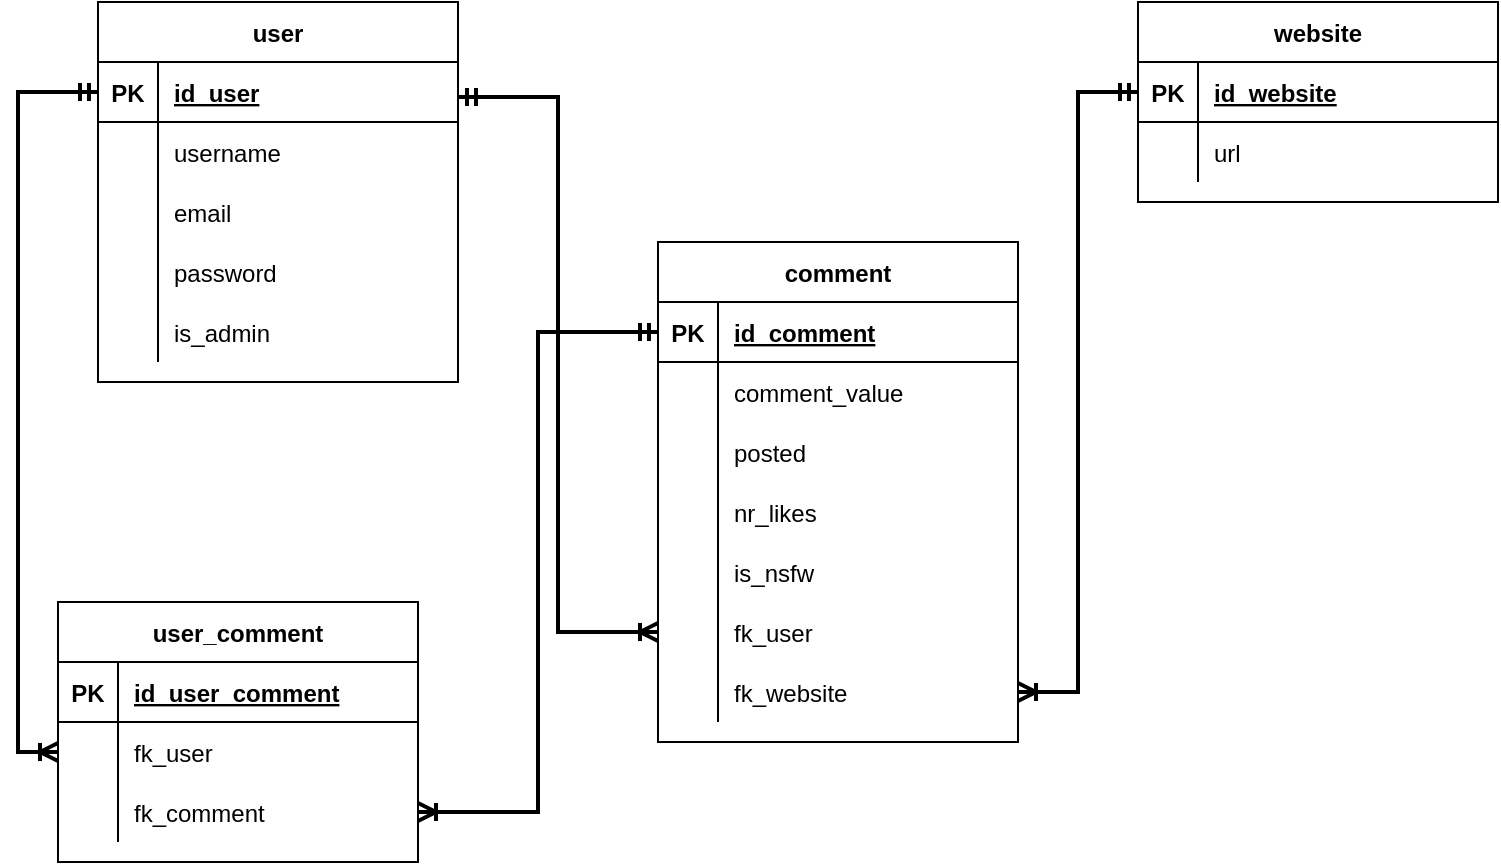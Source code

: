 <mxfile version="17.0.0"><diagram id="y4rCn93YV_Fuh1GlWDNy" name="Page-1"><mxGraphModel dx="1422" dy="715" grid="1" gridSize="10" guides="1" tooltips="1" connect="1" arrows="1" fold="1" page="1" pageScale="1" pageWidth="850" pageHeight="1100" math="0" shadow="0"><root><mxCell id="0"/><mxCell id="1" parent="0"/><mxCell id="0XibompFz7OusOIlJUeW-72" style="edgeStyle=orthogonalEdgeStyle;rounded=0;orthogonalLoop=1;jettySize=auto;html=1;exitX=1;exitY=0.25;exitDx=0;exitDy=0;entryX=0;entryY=0.5;entryDx=0;entryDy=0;startArrow=ERmandOne;startFill=0;endArrow=ERoneToMany;endFill=0;endSize=6;sourcePerimeterSpacing=0;targetPerimeterSpacing=0;strokeWidth=2;" parent="1" source="0XibompFz7OusOIlJUeW-1" target="0XibompFz7OusOIlJUeW-43" edge="1"><mxGeometry relative="1" as="geometry"/></mxCell><mxCell id="0XibompFz7OusOIlJUeW-1" value="user" style="shape=table;startSize=30;container=1;collapsible=1;childLayout=tableLayout;fixedRows=1;rowLines=0;fontStyle=1;align=center;resizeLast=1;" parent="1" vertex="1"><mxGeometry x="110" y="70" width="180" height="190" as="geometry"/></mxCell><mxCell id="0XibompFz7OusOIlJUeW-2" value="" style="shape=tableRow;horizontal=0;startSize=0;swimlaneHead=0;swimlaneBody=0;fillColor=none;collapsible=0;dropTarget=0;points=[[0,0.5],[1,0.5]];portConstraint=eastwest;top=0;left=0;right=0;bottom=1;" parent="0XibompFz7OusOIlJUeW-1" vertex="1"><mxGeometry y="30" width="180" height="30" as="geometry"/></mxCell><mxCell id="0XibompFz7OusOIlJUeW-3" value="PK" style="shape=partialRectangle;connectable=0;fillColor=none;top=0;left=0;bottom=0;right=0;fontStyle=1;overflow=hidden;" parent="0XibompFz7OusOIlJUeW-2" vertex="1"><mxGeometry width="30" height="30" as="geometry"><mxRectangle width="30" height="30" as="alternateBounds"/></mxGeometry></mxCell><mxCell id="0XibompFz7OusOIlJUeW-4" value="id_user" style="shape=partialRectangle;connectable=0;fillColor=none;top=0;left=0;bottom=0;right=0;align=left;spacingLeft=6;fontStyle=5;overflow=hidden;" parent="0XibompFz7OusOIlJUeW-2" vertex="1"><mxGeometry x="30" width="150" height="30" as="geometry"><mxRectangle width="150" height="30" as="alternateBounds"/></mxGeometry></mxCell><mxCell id="0XibompFz7OusOIlJUeW-5" value="" style="shape=tableRow;horizontal=0;startSize=0;swimlaneHead=0;swimlaneBody=0;fillColor=none;collapsible=0;dropTarget=0;points=[[0,0.5],[1,0.5]];portConstraint=eastwest;top=0;left=0;right=0;bottom=0;" parent="0XibompFz7OusOIlJUeW-1" vertex="1"><mxGeometry y="60" width="180" height="30" as="geometry"/></mxCell><mxCell id="0XibompFz7OusOIlJUeW-6" value="" style="shape=partialRectangle;connectable=0;fillColor=none;top=0;left=0;bottom=0;right=0;editable=1;overflow=hidden;" parent="0XibompFz7OusOIlJUeW-5" vertex="1"><mxGeometry width="30" height="30" as="geometry"><mxRectangle width="30" height="30" as="alternateBounds"/></mxGeometry></mxCell><mxCell id="0XibompFz7OusOIlJUeW-7" value="username" style="shape=partialRectangle;connectable=0;fillColor=none;top=0;left=0;bottom=0;right=0;align=left;spacingLeft=6;overflow=hidden;" parent="0XibompFz7OusOIlJUeW-5" vertex="1"><mxGeometry x="30" width="150" height="30" as="geometry"><mxRectangle width="150" height="30" as="alternateBounds"/></mxGeometry></mxCell><mxCell id="0XibompFz7OusOIlJUeW-11" value="" style="shape=tableRow;horizontal=0;startSize=0;swimlaneHead=0;swimlaneBody=0;fillColor=none;collapsible=0;dropTarget=0;points=[[0,0.5],[1,0.5]];portConstraint=eastwest;top=0;left=0;right=0;bottom=0;" parent="0XibompFz7OusOIlJUeW-1" vertex="1"><mxGeometry y="90" width="180" height="30" as="geometry"/></mxCell><mxCell id="0XibompFz7OusOIlJUeW-12" value="" style="shape=partialRectangle;connectable=0;fillColor=none;top=0;left=0;bottom=0;right=0;editable=1;overflow=hidden;" parent="0XibompFz7OusOIlJUeW-11" vertex="1"><mxGeometry width="30" height="30" as="geometry"><mxRectangle width="30" height="30" as="alternateBounds"/></mxGeometry></mxCell><mxCell id="0XibompFz7OusOIlJUeW-13" value="email" style="shape=partialRectangle;connectable=0;fillColor=none;top=0;left=0;bottom=0;right=0;align=left;spacingLeft=6;overflow=hidden;" parent="0XibompFz7OusOIlJUeW-11" vertex="1"><mxGeometry x="30" width="150" height="30" as="geometry"><mxRectangle width="150" height="30" as="alternateBounds"/></mxGeometry></mxCell><mxCell id="0XibompFz7OusOIlJUeW-14" value="" style="shape=tableRow;horizontal=0;startSize=0;swimlaneHead=0;swimlaneBody=0;fillColor=none;collapsible=0;dropTarget=0;points=[[0,0.5],[1,0.5]];portConstraint=eastwest;top=0;left=0;right=0;bottom=0;" parent="0XibompFz7OusOIlJUeW-1" vertex="1"><mxGeometry y="120" width="180" height="30" as="geometry"/></mxCell><mxCell id="0XibompFz7OusOIlJUeW-15" value="" style="shape=partialRectangle;connectable=0;fillColor=none;top=0;left=0;bottom=0;right=0;editable=1;overflow=hidden;" parent="0XibompFz7OusOIlJUeW-14" vertex="1"><mxGeometry width="30" height="30" as="geometry"><mxRectangle width="30" height="30" as="alternateBounds"/></mxGeometry></mxCell><mxCell id="0XibompFz7OusOIlJUeW-16" value="password" style="shape=partialRectangle;connectable=0;fillColor=none;top=0;left=0;bottom=0;right=0;align=left;spacingLeft=6;overflow=hidden;" parent="0XibompFz7OusOIlJUeW-14" vertex="1"><mxGeometry x="30" width="150" height="30" as="geometry"><mxRectangle width="150" height="30" as="alternateBounds"/></mxGeometry></mxCell><mxCell id="0XibompFz7OusOIlJUeW-17" value="" style="shape=tableRow;horizontal=0;startSize=0;swimlaneHead=0;swimlaneBody=0;fillColor=none;collapsible=0;dropTarget=0;points=[[0,0.5],[1,0.5]];portConstraint=eastwest;top=0;left=0;right=0;bottom=0;" parent="0XibompFz7OusOIlJUeW-1" vertex="1"><mxGeometry y="150" width="180" height="30" as="geometry"/></mxCell><mxCell id="0XibompFz7OusOIlJUeW-18" value="" style="shape=partialRectangle;connectable=0;fillColor=none;top=0;left=0;bottom=0;right=0;editable=1;overflow=hidden;" parent="0XibompFz7OusOIlJUeW-17" vertex="1"><mxGeometry width="30" height="30" as="geometry"><mxRectangle width="30" height="30" as="alternateBounds"/></mxGeometry></mxCell><mxCell id="0XibompFz7OusOIlJUeW-19" value="is_admin" style="shape=partialRectangle;connectable=0;fillColor=none;top=0;left=0;bottom=0;right=0;align=left;spacingLeft=6;overflow=hidden;" parent="0XibompFz7OusOIlJUeW-17" vertex="1"><mxGeometry x="30" width="150" height="30" as="geometry"><mxRectangle width="150" height="30" as="alternateBounds"/></mxGeometry></mxCell><mxCell id="0XibompFz7OusOIlJUeW-20" value="website" style="shape=table;startSize=30;container=1;collapsible=1;childLayout=tableLayout;fixedRows=1;rowLines=0;fontStyle=1;align=center;resizeLast=1;" parent="1" vertex="1"><mxGeometry x="630" y="70" width="180" height="100" as="geometry"/></mxCell><mxCell id="0XibompFz7OusOIlJUeW-21" value="" style="shape=tableRow;horizontal=0;startSize=0;swimlaneHead=0;swimlaneBody=0;fillColor=none;collapsible=0;dropTarget=0;points=[[0,0.5],[1,0.5]];portConstraint=eastwest;top=0;left=0;right=0;bottom=1;" parent="0XibompFz7OusOIlJUeW-20" vertex="1"><mxGeometry y="30" width="180" height="30" as="geometry"/></mxCell><mxCell id="0XibompFz7OusOIlJUeW-22" value="PK" style="shape=partialRectangle;connectable=0;fillColor=none;top=0;left=0;bottom=0;right=0;fontStyle=1;overflow=hidden;" parent="0XibompFz7OusOIlJUeW-21" vertex="1"><mxGeometry width="30" height="30" as="geometry"><mxRectangle width="30" height="30" as="alternateBounds"/></mxGeometry></mxCell><mxCell id="0XibompFz7OusOIlJUeW-23" value="id_website" style="shape=partialRectangle;connectable=0;fillColor=none;top=0;left=0;bottom=0;right=0;align=left;spacingLeft=6;fontStyle=5;overflow=hidden;" parent="0XibompFz7OusOIlJUeW-21" vertex="1"><mxGeometry x="30" width="150" height="30" as="geometry"><mxRectangle width="150" height="30" as="alternateBounds"/></mxGeometry></mxCell><mxCell id="0XibompFz7OusOIlJUeW-24" value="" style="shape=tableRow;horizontal=0;startSize=0;swimlaneHead=0;swimlaneBody=0;fillColor=none;collapsible=0;dropTarget=0;points=[[0,0.5],[1,0.5]];portConstraint=eastwest;top=0;left=0;right=0;bottom=0;" parent="0XibompFz7OusOIlJUeW-20" vertex="1"><mxGeometry y="60" width="180" height="30" as="geometry"/></mxCell><mxCell id="0XibompFz7OusOIlJUeW-25" value="" style="shape=partialRectangle;connectable=0;fillColor=none;top=0;left=0;bottom=0;right=0;editable=1;overflow=hidden;" parent="0XibompFz7OusOIlJUeW-24" vertex="1"><mxGeometry width="30" height="30" as="geometry"><mxRectangle width="30" height="30" as="alternateBounds"/></mxGeometry></mxCell><mxCell id="0XibompFz7OusOIlJUeW-26" value="url" style="shape=partialRectangle;connectable=0;fillColor=none;top=0;left=0;bottom=0;right=0;align=left;spacingLeft=6;overflow=hidden;" parent="0XibompFz7OusOIlJUeW-24" vertex="1"><mxGeometry x="30" width="150" height="30" as="geometry"><mxRectangle width="150" height="30" as="alternateBounds"/></mxGeometry></mxCell><mxCell id="0XibompFz7OusOIlJUeW-36" value="comment" style="shape=table;startSize=30;container=1;collapsible=1;childLayout=tableLayout;fixedRows=1;rowLines=0;fontStyle=1;align=center;resizeLast=1;" parent="1" vertex="1"><mxGeometry x="390" y="190" width="180" height="250" as="geometry"/></mxCell><mxCell id="0XibompFz7OusOIlJUeW-37" value="" style="shape=tableRow;horizontal=0;startSize=0;swimlaneHead=0;swimlaneBody=0;fillColor=none;collapsible=0;dropTarget=0;points=[[0,0.5],[1,0.5]];portConstraint=eastwest;top=0;left=0;right=0;bottom=1;" parent="0XibompFz7OusOIlJUeW-36" vertex="1"><mxGeometry y="30" width="180" height="30" as="geometry"/></mxCell><mxCell id="0XibompFz7OusOIlJUeW-38" value="PK" style="shape=partialRectangle;connectable=0;fillColor=none;top=0;left=0;bottom=0;right=0;fontStyle=1;overflow=hidden;" parent="0XibompFz7OusOIlJUeW-37" vertex="1"><mxGeometry width="30" height="30" as="geometry"><mxRectangle width="30" height="30" as="alternateBounds"/></mxGeometry></mxCell><mxCell id="0XibompFz7OusOIlJUeW-39" value="id_comment" style="shape=partialRectangle;connectable=0;fillColor=none;top=0;left=0;bottom=0;right=0;align=left;spacingLeft=6;fontStyle=5;overflow=hidden;" parent="0XibompFz7OusOIlJUeW-37" vertex="1"><mxGeometry x="30" width="150" height="30" as="geometry"><mxRectangle width="150" height="30" as="alternateBounds"/></mxGeometry></mxCell><mxCell id="0XibompFz7OusOIlJUeW-40" value="" style="shape=tableRow;horizontal=0;startSize=0;swimlaneHead=0;swimlaneBody=0;fillColor=none;collapsible=0;dropTarget=0;points=[[0,0.5],[1,0.5]];portConstraint=eastwest;top=0;left=0;right=0;bottom=0;" parent="0XibompFz7OusOIlJUeW-36" vertex="1"><mxGeometry y="60" width="180" height="30" as="geometry"/></mxCell><mxCell id="0XibompFz7OusOIlJUeW-41" value="" style="shape=partialRectangle;connectable=0;fillColor=none;top=0;left=0;bottom=0;right=0;editable=1;overflow=hidden;" parent="0XibompFz7OusOIlJUeW-40" vertex="1"><mxGeometry width="30" height="30" as="geometry"><mxRectangle width="30" height="30" as="alternateBounds"/></mxGeometry></mxCell><mxCell id="0XibompFz7OusOIlJUeW-42" value="comment_value" style="shape=partialRectangle;connectable=0;fillColor=none;top=0;left=0;bottom=0;right=0;align=left;spacingLeft=6;overflow=hidden;" parent="0XibompFz7OusOIlJUeW-40" vertex="1"><mxGeometry x="30" width="150" height="30" as="geometry"><mxRectangle width="150" height="30" as="alternateBounds"/></mxGeometry></mxCell><mxCell id="0XibompFz7OusOIlJUeW-78" value="" style="shape=tableRow;horizontal=0;startSize=0;swimlaneHead=0;swimlaneBody=0;fillColor=none;collapsible=0;dropTarget=0;points=[[0,0.5],[1,0.5]];portConstraint=eastwest;top=0;left=0;right=0;bottom=0;" parent="0XibompFz7OusOIlJUeW-36" vertex="1"><mxGeometry y="90" width="180" height="30" as="geometry"/></mxCell><mxCell id="0XibompFz7OusOIlJUeW-79" value="" style="shape=partialRectangle;connectable=0;fillColor=none;top=0;left=0;bottom=0;right=0;editable=1;overflow=hidden;" parent="0XibompFz7OusOIlJUeW-78" vertex="1"><mxGeometry width="30" height="30" as="geometry"><mxRectangle width="30" height="30" as="alternateBounds"/></mxGeometry></mxCell><mxCell id="0XibompFz7OusOIlJUeW-80" value="posted" style="shape=partialRectangle;connectable=0;fillColor=none;top=0;left=0;bottom=0;right=0;align=left;spacingLeft=6;overflow=hidden;" parent="0XibompFz7OusOIlJUeW-78" vertex="1"><mxGeometry x="30" width="150" height="30" as="geometry"><mxRectangle width="150" height="30" as="alternateBounds"/></mxGeometry></mxCell><mxCell id="0XibompFz7OusOIlJUeW-54" value="" style="shape=tableRow;horizontal=0;startSize=0;swimlaneHead=0;swimlaneBody=0;fillColor=none;collapsible=0;dropTarget=0;points=[[0,0.5],[1,0.5]];portConstraint=eastwest;top=0;left=0;right=0;bottom=0;" parent="0XibompFz7OusOIlJUeW-36" vertex="1"><mxGeometry y="120" width="180" height="30" as="geometry"/></mxCell><mxCell id="0XibompFz7OusOIlJUeW-55" value="" style="shape=partialRectangle;connectable=0;fillColor=none;top=0;left=0;bottom=0;right=0;editable=1;overflow=hidden;" parent="0XibompFz7OusOIlJUeW-54" vertex="1"><mxGeometry width="30" height="30" as="geometry"><mxRectangle width="30" height="30" as="alternateBounds"/></mxGeometry></mxCell><mxCell id="0XibompFz7OusOIlJUeW-56" value="nr_likes" style="shape=partialRectangle;connectable=0;fillColor=none;top=0;left=0;bottom=0;right=0;align=left;spacingLeft=6;overflow=hidden;" parent="0XibompFz7OusOIlJUeW-54" vertex="1"><mxGeometry x="30" width="150" height="30" as="geometry"><mxRectangle width="150" height="30" as="alternateBounds"/></mxGeometry></mxCell><mxCell id="0XibompFz7OusOIlJUeW-75" value="" style="shape=tableRow;horizontal=0;startSize=0;swimlaneHead=0;swimlaneBody=0;fillColor=none;collapsible=0;dropTarget=0;points=[[0,0.5],[1,0.5]];portConstraint=eastwest;top=0;left=0;right=0;bottom=0;" parent="0XibompFz7OusOIlJUeW-36" vertex="1"><mxGeometry y="150" width="180" height="30" as="geometry"/></mxCell><mxCell id="0XibompFz7OusOIlJUeW-76" value="" style="shape=partialRectangle;connectable=0;fillColor=none;top=0;left=0;bottom=0;right=0;editable=1;overflow=hidden;" parent="0XibompFz7OusOIlJUeW-75" vertex="1"><mxGeometry width="30" height="30" as="geometry"><mxRectangle width="30" height="30" as="alternateBounds"/></mxGeometry></mxCell><mxCell id="0XibompFz7OusOIlJUeW-77" value="is_nsfw" style="shape=partialRectangle;connectable=0;fillColor=none;top=0;left=0;bottom=0;right=0;align=left;spacingLeft=6;overflow=hidden;" parent="0XibompFz7OusOIlJUeW-75" vertex="1"><mxGeometry x="30" width="150" height="30" as="geometry"><mxRectangle width="150" height="30" as="alternateBounds"/></mxGeometry></mxCell><mxCell id="0XibompFz7OusOIlJUeW-43" value="" style="shape=tableRow;horizontal=0;startSize=0;swimlaneHead=0;swimlaneBody=0;fillColor=none;collapsible=0;dropTarget=0;points=[[0,0.5],[1,0.5]];portConstraint=eastwest;top=0;left=0;right=0;bottom=0;" parent="0XibompFz7OusOIlJUeW-36" vertex="1"><mxGeometry y="180" width="180" height="30" as="geometry"/></mxCell><mxCell id="0XibompFz7OusOIlJUeW-44" value="" style="shape=partialRectangle;connectable=0;fillColor=none;top=0;left=0;bottom=0;right=0;editable=1;overflow=hidden;" parent="0XibompFz7OusOIlJUeW-43" vertex="1"><mxGeometry width="30" height="30" as="geometry"><mxRectangle width="30" height="30" as="alternateBounds"/></mxGeometry></mxCell><mxCell id="0XibompFz7OusOIlJUeW-45" value="fk_user" style="shape=partialRectangle;connectable=0;fillColor=none;top=0;left=0;bottom=0;right=0;align=left;spacingLeft=6;overflow=hidden;" parent="0XibompFz7OusOIlJUeW-43" vertex="1"><mxGeometry x="30" width="150" height="30" as="geometry"><mxRectangle width="150" height="30" as="alternateBounds"/></mxGeometry></mxCell><mxCell id="0XibompFz7OusOIlJUeW-46" value="" style="shape=tableRow;horizontal=0;startSize=0;swimlaneHead=0;swimlaneBody=0;fillColor=none;collapsible=0;dropTarget=0;points=[[0,0.5],[1,0.5]];portConstraint=eastwest;top=0;left=0;right=0;bottom=0;" parent="0XibompFz7OusOIlJUeW-36" vertex="1"><mxGeometry y="210" width="180" height="30" as="geometry"/></mxCell><mxCell id="0XibompFz7OusOIlJUeW-47" value="" style="shape=partialRectangle;connectable=0;fillColor=none;top=0;left=0;bottom=0;right=0;editable=1;overflow=hidden;" parent="0XibompFz7OusOIlJUeW-46" vertex="1"><mxGeometry width="30" height="30" as="geometry"><mxRectangle width="30" height="30" as="alternateBounds"/></mxGeometry></mxCell><mxCell id="0XibompFz7OusOIlJUeW-48" value="fk_website" style="shape=partialRectangle;connectable=0;fillColor=none;top=0;left=0;bottom=0;right=0;align=left;spacingLeft=6;overflow=hidden;" parent="0XibompFz7OusOIlJUeW-46" vertex="1"><mxGeometry x="30" width="150" height="30" as="geometry"><mxRectangle width="150" height="30" as="alternateBounds"/></mxGeometry></mxCell><mxCell id="0XibompFz7OusOIlJUeW-57" value="user_comment" style="shape=table;startSize=30;container=1;collapsible=1;childLayout=tableLayout;fixedRows=1;rowLines=0;fontStyle=1;align=center;resizeLast=1;" parent="1" vertex="1"><mxGeometry x="90" y="370" width="180" height="130" as="geometry"/></mxCell><mxCell id="0XibompFz7OusOIlJUeW-58" value="" style="shape=tableRow;horizontal=0;startSize=0;swimlaneHead=0;swimlaneBody=0;fillColor=none;collapsible=0;dropTarget=0;points=[[0,0.5],[1,0.5]];portConstraint=eastwest;top=0;left=0;right=0;bottom=1;" parent="0XibompFz7OusOIlJUeW-57" vertex="1"><mxGeometry y="30" width="180" height="30" as="geometry"/></mxCell><mxCell id="0XibompFz7OusOIlJUeW-59" value="PK" style="shape=partialRectangle;connectable=0;fillColor=none;top=0;left=0;bottom=0;right=0;fontStyle=1;overflow=hidden;" parent="0XibompFz7OusOIlJUeW-58" vertex="1"><mxGeometry width="30" height="30" as="geometry"><mxRectangle width="30" height="30" as="alternateBounds"/></mxGeometry></mxCell><mxCell id="0XibompFz7OusOIlJUeW-60" value="id_user_comment" style="shape=partialRectangle;connectable=0;fillColor=none;top=0;left=0;bottom=0;right=0;align=left;spacingLeft=6;fontStyle=5;overflow=hidden;" parent="0XibompFz7OusOIlJUeW-58" vertex="1"><mxGeometry x="30" width="150" height="30" as="geometry"><mxRectangle width="150" height="30" as="alternateBounds"/></mxGeometry></mxCell><mxCell id="0XibompFz7OusOIlJUeW-61" value="" style="shape=tableRow;horizontal=0;startSize=0;swimlaneHead=0;swimlaneBody=0;fillColor=none;collapsible=0;dropTarget=0;points=[[0,0.5],[1,0.5]];portConstraint=eastwest;top=0;left=0;right=0;bottom=0;" parent="0XibompFz7OusOIlJUeW-57" vertex="1"><mxGeometry y="60" width="180" height="30" as="geometry"/></mxCell><mxCell id="0XibompFz7OusOIlJUeW-62" value="" style="shape=partialRectangle;connectable=0;fillColor=none;top=0;left=0;bottom=0;right=0;editable=1;overflow=hidden;" parent="0XibompFz7OusOIlJUeW-61" vertex="1"><mxGeometry width="30" height="30" as="geometry"><mxRectangle width="30" height="30" as="alternateBounds"/></mxGeometry></mxCell><mxCell id="0XibompFz7OusOIlJUeW-63" value="fk_user" style="shape=partialRectangle;connectable=0;fillColor=none;top=0;left=0;bottom=0;right=0;align=left;spacingLeft=6;overflow=hidden;" parent="0XibompFz7OusOIlJUeW-61" vertex="1"><mxGeometry x="30" width="150" height="30" as="geometry"><mxRectangle width="150" height="30" as="alternateBounds"/></mxGeometry></mxCell><mxCell id="0XibompFz7OusOIlJUeW-64" value="" style="shape=tableRow;horizontal=0;startSize=0;swimlaneHead=0;swimlaneBody=0;fillColor=none;collapsible=0;dropTarget=0;points=[[0,0.5],[1,0.5]];portConstraint=eastwest;top=0;left=0;right=0;bottom=0;" parent="0XibompFz7OusOIlJUeW-57" vertex="1"><mxGeometry y="90" width="180" height="30" as="geometry"/></mxCell><mxCell id="0XibompFz7OusOIlJUeW-65" value="" style="shape=partialRectangle;connectable=0;fillColor=none;top=0;left=0;bottom=0;right=0;editable=1;overflow=hidden;" parent="0XibompFz7OusOIlJUeW-64" vertex="1"><mxGeometry width="30" height="30" as="geometry"><mxRectangle width="30" height="30" as="alternateBounds"/></mxGeometry></mxCell><mxCell id="0XibompFz7OusOIlJUeW-66" value="fk_comment" style="shape=partialRectangle;connectable=0;fillColor=none;top=0;left=0;bottom=0;right=0;align=left;spacingLeft=6;overflow=hidden;" parent="0XibompFz7OusOIlJUeW-64" vertex="1"><mxGeometry x="30" width="150" height="30" as="geometry"><mxRectangle width="150" height="30" as="alternateBounds"/></mxGeometry></mxCell><mxCell id="0XibompFz7OusOIlJUeW-71" style="edgeStyle=orthogonalEdgeStyle;rounded=0;orthogonalLoop=1;jettySize=auto;html=1;exitX=0;exitY=0.5;exitDx=0;exitDy=0;entryX=0;entryY=0.5;entryDx=0;entryDy=0;endSize=6;sourcePerimeterSpacing=0;targetPerimeterSpacing=0;strokeWidth=2;endArrow=ERoneToMany;endFill=0;startArrow=ERmandOne;startFill=0;" parent="1" source="0XibompFz7OusOIlJUeW-2" target="0XibompFz7OusOIlJUeW-61" edge="1"><mxGeometry relative="1" as="geometry"/></mxCell><mxCell id="0XibompFz7OusOIlJUeW-73" style="edgeStyle=orthogonalEdgeStyle;rounded=0;orthogonalLoop=1;jettySize=auto;html=1;exitX=0;exitY=0.5;exitDx=0;exitDy=0;entryX=1;entryY=0.5;entryDx=0;entryDy=0;startArrow=ERmandOne;startFill=0;endArrow=ERoneToMany;endFill=0;endSize=6;sourcePerimeterSpacing=0;targetPerimeterSpacing=0;strokeWidth=2;" parent="1" source="0XibompFz7OusOIlJUeW-21" target="0XibompFz7OusOIlJUeW-46" edge="1"><mxGeometry relative="1" as="geometry"/></mxCell><mxCell id="0XibompFz7OusOIlJUeW-74" style="edgeStyle=orthogonalEdgeStyle;rounded=0;orthogonalLoop=1;jettySize=auto;html=1;exitX=0;exitY=0.5;exitDx=0;exitDy=0;entryX=1;entryY=0.5;entryDx=0;entryDy=0;startArrow=ERmandOne;startFill=0;endArrow=ERoneToMany;endFill=0;endSize=6;sourcePerimeterSpacing=0;targetPerimeterSpacing=0;strokeWidth=2;" parent="1" source="0XibompFz7OusOIlJUeW-37" target="0XibompFz7OusOIlJUeW-64" edge="1"><mxGeometry relative="1" as="geometry"/></mxCell></root></mxGraphModel></diagram></mxfile>